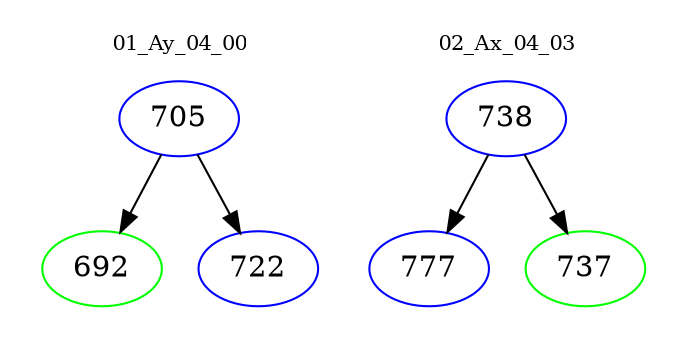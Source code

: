 digraph{
subgraph cluster_0 {
color = white
label = "01_Ay_04_00";
fontsize=10;
T0_705 [label="705", color="blue"]
T0_705 -> T0_692 [color="black"]
T0_692 [label="692", color="green"]
T0_705 -> T0_722 [color="black"]
T0_722 [label="722", color="blue"]
}
subgraph cluster_1 {
color = white
label = "02_Ax_04_03";
fontsize=10;
T1_738 [label="738", color="blue"]
T1_738 -> T1_777 [color="black"]
T1_777 [label="777", color="blue"]
T1_738 -> T1_737 [color="black"]
T1_737 [label="737", color="green"]
}
}
